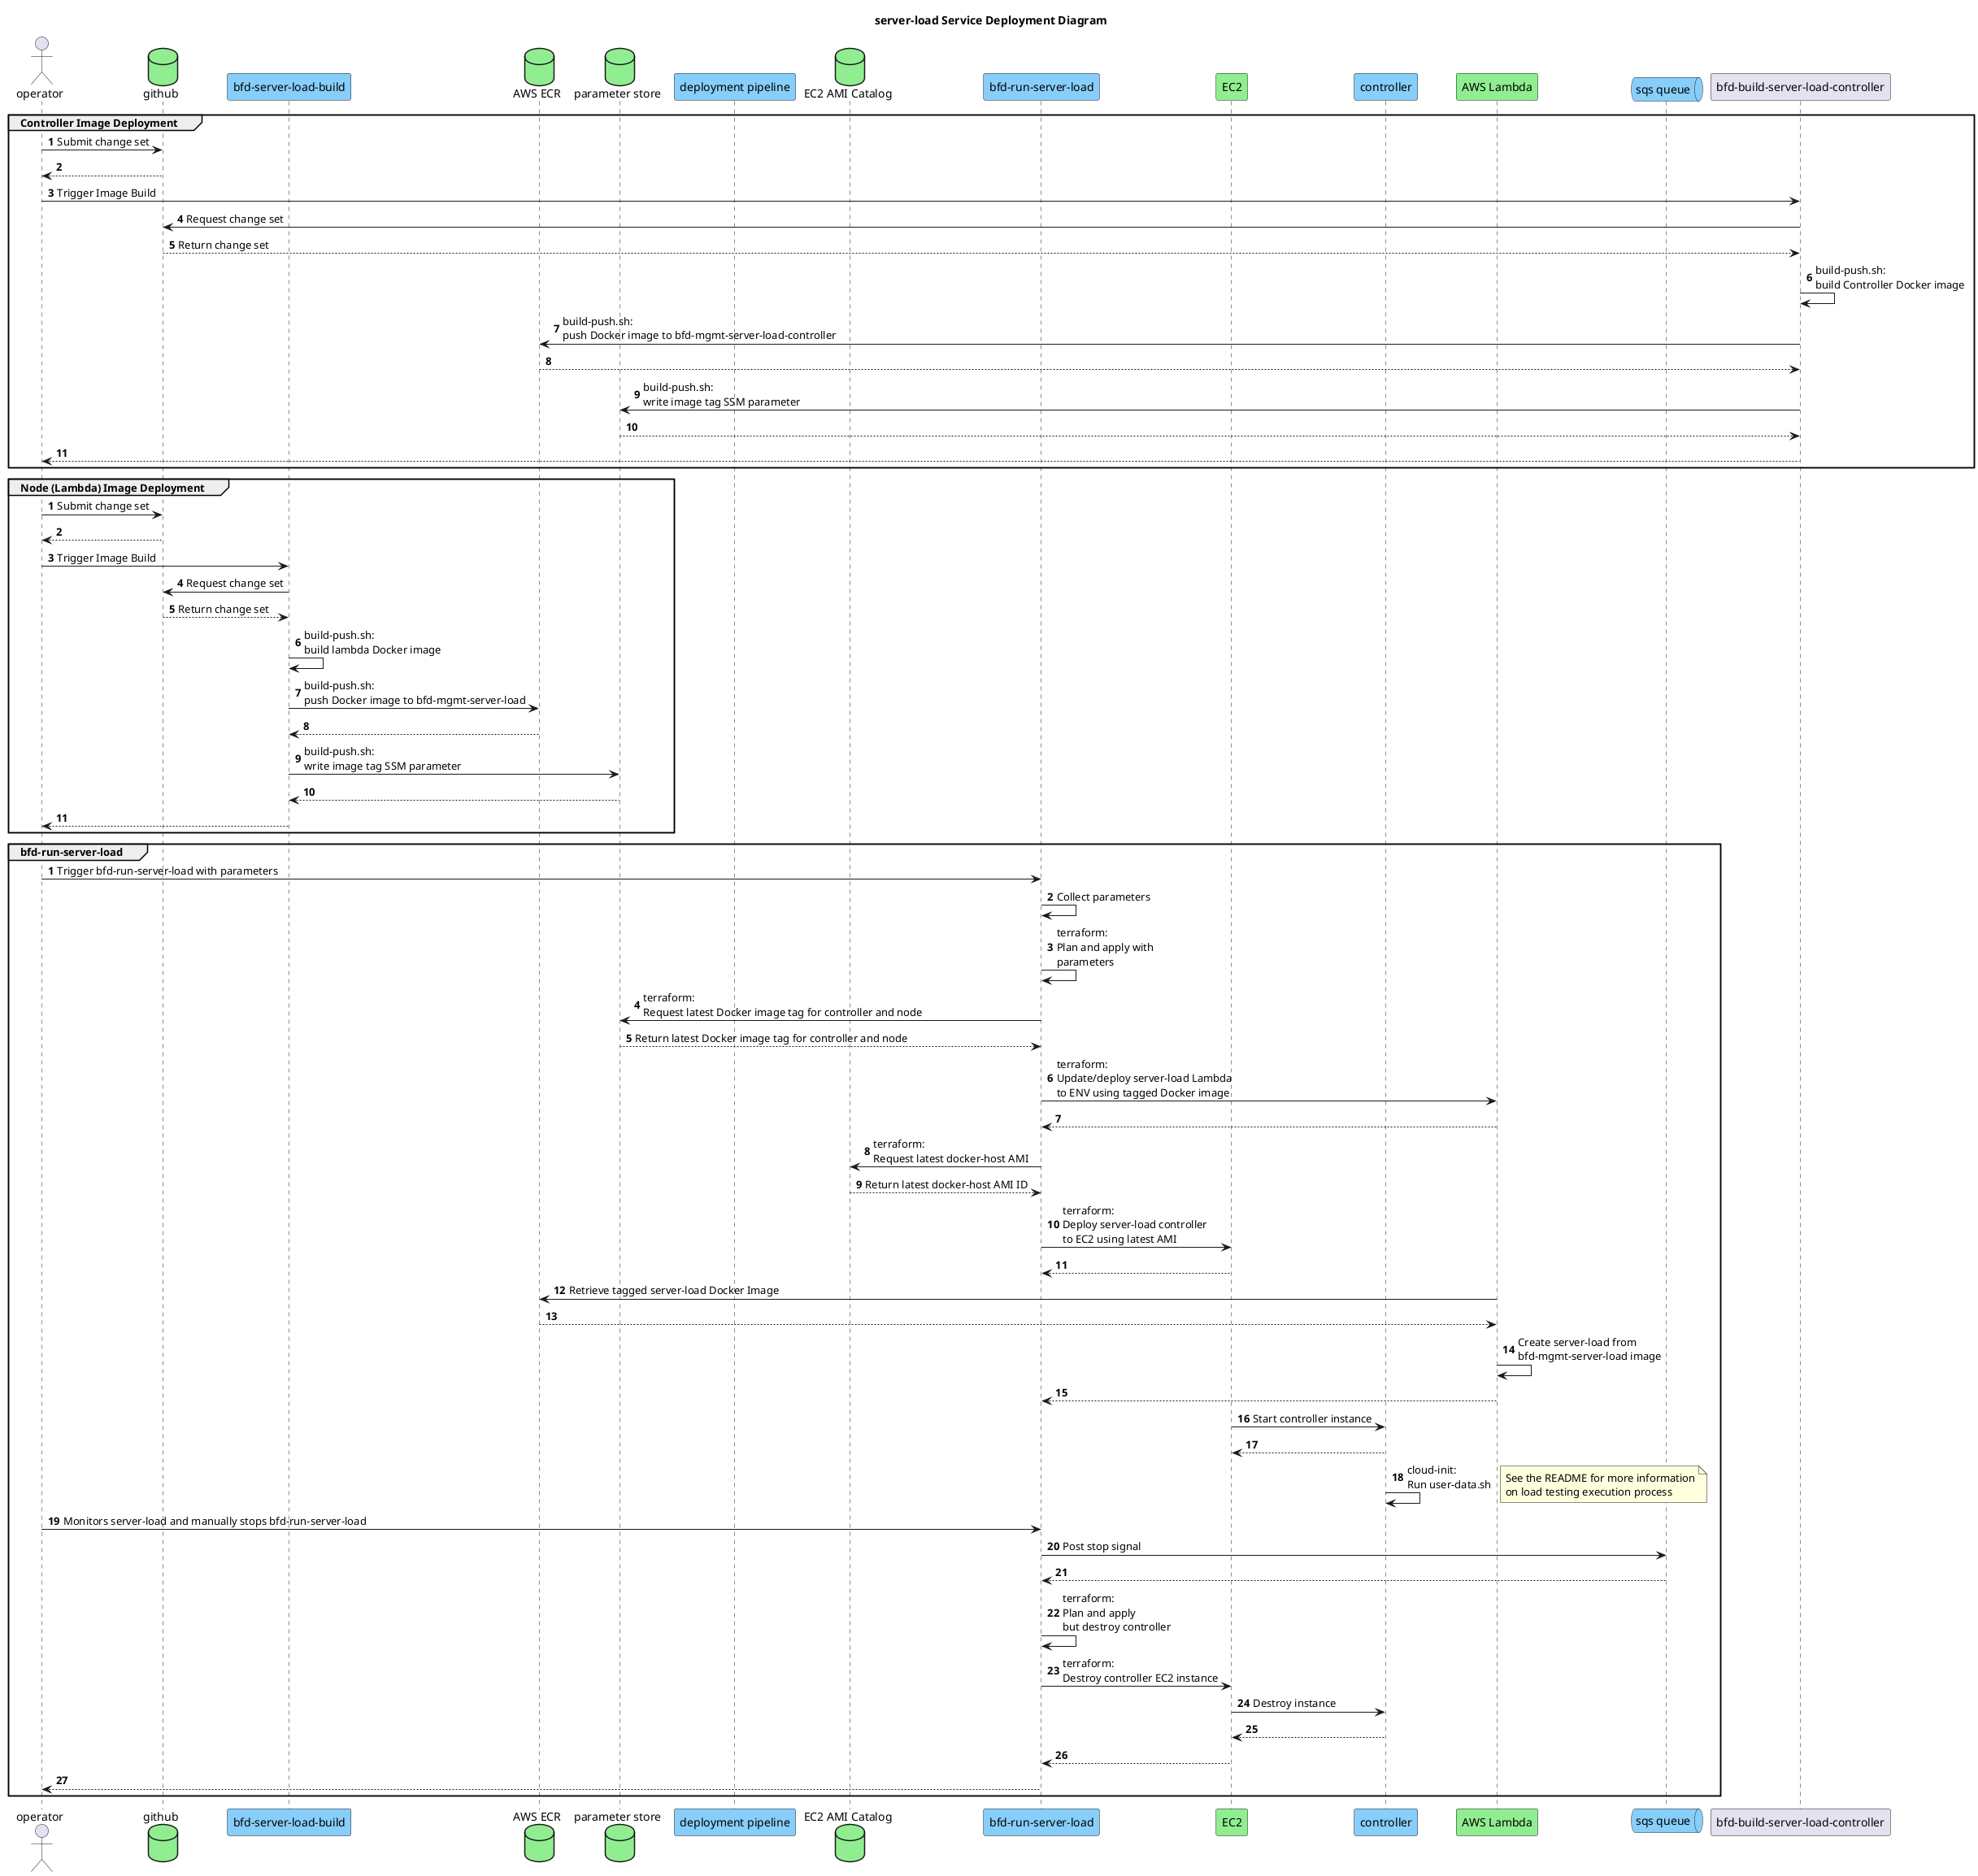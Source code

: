 @startuml server-load
title server-load Service Deployment Diagram
actor operator
database "github" #LightGreen
participant "bfd-server-load-build" #LightSkyBlue
database "AWS ECR" #LightGreen
database "parameter store" #LightGreen
participant "deployment pipeline" #LightSkyBlue
database "EC2 AMI Catalog" #LightGreen
participant "bfd-run-server-load" #LightSkyBlue
participant "EC2" #LightGreen
participant "controller" #LightSkyBlue
participant "AWS Lambda" #LightGreen
queue "sqs queue" #LightSkyBlue
group Controller Image Deployment
  autonumber 1
  operator -> github: Submit change set
  operator <-- github 
  operator -> "bfd-build-server-load-controller": Trigger Image Build
  "bfd-build-server-load-controller" -> github: Request change set
  "bfd-build-server-load-controller" <-- github : Return change set
  "bfd-build-server-load-controller" -> "bfd-build-server-load-controller": build-push.sh:\nbuild Controller Docker image
  "bfd-build-server-load-controller" -> "AWS ECR": build-push.sh:\npush Docker image to bfd-mgmt-server-load-controller
  "bfd-build-server-load-controller" <-- "AWS ECR"
  "bfd-build-server-load-controller" -> "parameter store": build-push.sh:\nwrite image tag SSM parameter
  "bfd-build-server-load-controller" <-- "parameter store"
  operator <-- "bfd-build-server-load-controller"
end
group Node (Lambda) Image Deployment
  autonumber 1
  operator -> github: Submit change set
  operator <-- github
  operator -> "bfd-server-load-build": Trigger Image Build
  "bfd-server-load-build" -> github: Request change set
  "bfd-server-load-build" <-- github : Return change set
  "bfd-server-load-build" -> "bfd-server-load-build": build-push.sh:\nbuild lambda Docker image
  "bfd-server-load-build" -> "AWS ECR": build-push.sh:\npush Docker image to bfd-mgmt-server-load
  "bfd-server-load-build" <-- "AWS ECR"
  "bfd-server-load-build" -> "parameter store": build-push.sh:\nwrite image tag SSM parameter
  "bfd-server-load-build" <-- "parameter store"
  operator <-- "bfd-server-load-build"
end
group bfd-run-server-load
  autonumber 1
  operator -> "bfd-run-server-load": Trigger bfd-run-server-load with parameters
  "bfd-run-server-load" -> "bfd-run-server-load": Collect parameters
  "bfd-run-server-load" -> "bfd-run-server-load": terraform:\nPlan and apply with\nparameters
  "bfd-run-server-load" -> "parameter store": terraform:\nRequest latest Docker image tag for controller and node
  "bfd-run-server-load" <-- "parameter store": Return latest Docker image tag for controller and node
  "bfd-run-server-load" -> "AWS Lambda": terraform:\nUpdate/deploy server-load Lambda\nto ENV using tagged Docker image
  "bfd-run-server-load" <-- "AWS Lambda"
  "bfd-run-server-load" -> "EC2 AMI Catalog": terraform:\nRequest latest docker-host AMI
  "bfd-run-server-load" <-- "EC2 AMI Catalog": Return latest docker-host AMI ID
  "bfd-run-server-load" -> "EC2": terraform:\nDeploy server-load controller\nto EC2 using latest AMI
  "bfd-run-server-load" <-- "EC2"
  "AWS Lambda" -> "AWS ECR": Retrieve tagged server-load Docker Image
  "AWS Lambda" <-- "AWS ECR" 
  "AWS Lambda" -> "AWS Lambda": Create server-load from\nbfd-mgmt-server-load image
  "bfd-run-server-load" <-- "AWS Lambda" 
  "EC2" -> "controller": Start controller instance
  "EC2" <-- "controller"
  "controller" -> "controller": cloud-init:\nRun user-data.sh
  note right
    See the README for more information
    on load testing execution process
  end note
  operator -> "bfd-run-server-load": Monitors server-load and manually stops bfd-run-server-load
  "bfd-run-server-load" -> "sqs queue": Post stop signal
  "bfd-run-server-load" <-- "sqs queue"
  "bfd-run-server-load" -> "bfd-run-server-load": terraform:\nPlan and apply\nbut destroy controller
  "bfd-run-server-load" -> "EC2": terraform:\nDestroy controller EC2 instance
  "EC2" -> "controller": Destroy instance
  "EC2" <-- "controller"
  "bfd-run-server-load" <-- "EC2"
  operator <-- "bfd-run-server-load" 
end
@enduml
